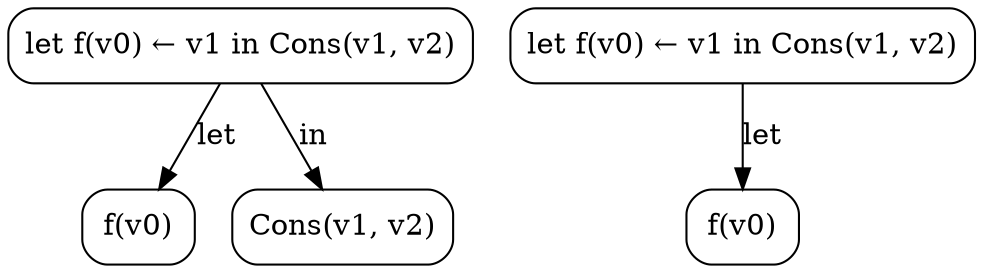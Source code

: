digraph {
  node [shape=box, style=rounded];

  L1a [label="let f(v0) ← v1 in Cons(v1, v2)"];
  C1a [label="f(v0)"];
  L1a -> C1a [label="let"];
  C2a [label="Cons(v1, v2)"];
  L1a -> C2a [label="in"];

  L1b [label="let f(v0) ← v1 in Cons(v1, v2)"];
  C1b [label="f(v0)"];
  L1b -> C1b [label="let"];
}
